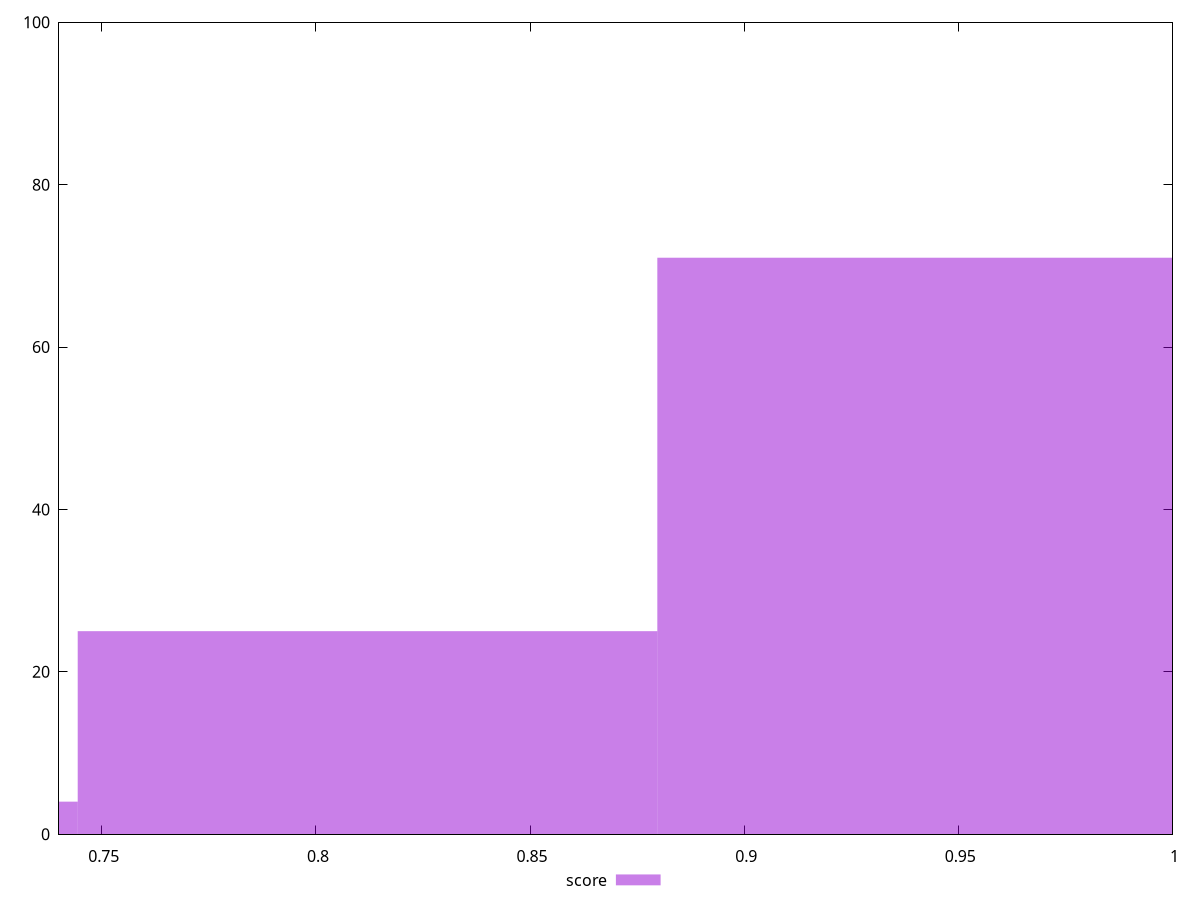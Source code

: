 reset

$score <<EOF
0.9473780937885262 71
0.812038366104451 25
0.6766986384203759 4
EOF

set key outside below
set boxwidth 0.13533972768407518
set xrange [0.74:1]
set yrange [0:100]
set trange [0:100]
set style fill transparent solid 0.5 noborder
set terminal svg size 640, 490 enhanced background rgb 'white'
set output "report_00019_2021-02-10T18-14-37.922Z//offscreen-images/samples/pages+cached/score/histogram.svg"

plot $score title "score" with boxes

reset
